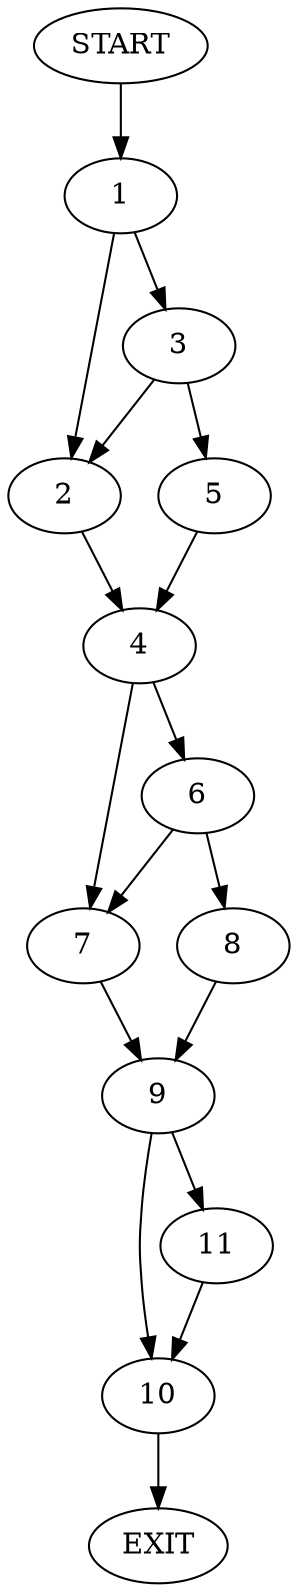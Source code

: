 digraph {
0 [label="START"]
12 [label="EXIT"]
0 -> 1
1 -> 2
1 -> 3
2 -> 4
3 -> 2
3 -> 5
5 -> 4
4 -> 6
4 -> 7
6 -> 8
6 -> 7
7 -> 9
8 -> 9
9 -> 10
9 -> 11
10 -> 12
11 -> 10
}
